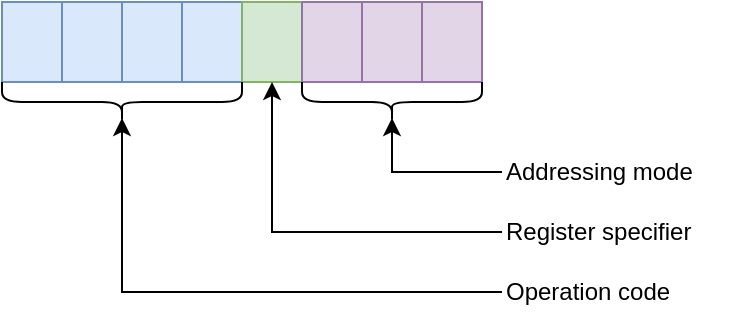 <mxfile version="27.0.9">
  <diagram id="LCIi0wc-ESFL2gGSmeje" name="pep9_ins">
    <mxGraphModel dx="2066" dy="1140" grid="1" gridSize="10" guides="1" tooltips="1" connect="1" arrows="1" fold="1" page="1" pageScale="1" pageWidth="850" pageHeight="1100" math="0" shadow="0">
      <root>
        <mxCell id="0" />
        <mxCell id="1" parent="0" />
        <mxCell id="Q76TCUT4xW3I56n7hhXD-1" value="" style="group" vertex="1" connectable="0" parent="1">
          <mxGeometry x="320" y="520" width="370" height="160" as="geometry" />
        </mxCell>
        <mxCell id="TJ-TJSqrAPiweljhqcFc-1" value="" style="rounded=0;whiteSpace=wrap;html=1;fillColor=#dae8fc;strokeColor=#6c8ebf;" parent="Q76TCUT4xW3I56n7hhXD-1" vertex="1">
          <mxGeometry width="30" height="40" as="geometry" />
        </mxCell>
        <mxCell id="TJ-TJSqrAPiweljhqcFc-2" value="" style="rounded=0;whiteSpace=wrap;html=1;fillColor=#dae8fc;strokeColor=#6c8ebf;" parent="Q76TCUT4xW3I56n7hhXD-1" vertex="1">
          <mxGeometry x="30" width="30" height="40" as="geometry" />
        </mxCell>
        <mxCell id="TJ-TJSqrAPiweljhqcFc-3" value="" style="rounded=0;whiteSpace=wrap;html=1;fillColor=#dae8fc;strokeColor=#6c8ebf;" parent="Q76TCUT4xW3I56n7hhXD-1" vertex="1">
          <mxGeometry x="60" width="30" height="40" as="geometry" />
        </mxCell>
        <mxCell id="TJ-TJSqrAPiweljhqcFc-4" value="" style="rounded=0;whiteSpace=wrap;html=1;fillColor=#dae8fc;strokeColor=#6c8ebf;" parent="Q76TCUT4xW3I56n7hhXD-1" vertex="1">
          <mxGeometry x="90" width="30" height="40" as="geometry" />
        </mxCell>
        <mxCell id="TJ-TJSqrAPiweljhqcFc-5" value="" style="rounded=0;whiteSpace=wrap;html=1;fillColor=#d5e8d4;strokeColor=#82b366;" parent="Q76TCUT4xW3I56n7hhXD-1" vertex="1">
          <mxGeometry x="120" width="30" height="40" as="geometry" />
        </mxCell>
        <mxCell id="TJ-TJSqrAPiweljhqcFc-6" value="" style="rounded=0;whiteSpace=wrap;html=1;fillColor=#e1d5e7;strokeColor=#9673a6;" parent="Q76TCUT4xW3I56n7hhXD-1" vertex="1">
          <mxGeometry x="150" width="30" height="40" as="geometry" />
        </mxCell>
        <mxCell id="TJ-TJSqrAPiweljhqcFc-7" value="" style="rounded=0;whiteSpace=wrap;html=1;fillColor=#e1d5e7;strokeColor=#9673a6;" parent="Q76TCUT4xW3I56n7hhXD-1" vertex="1">
          <mxGeometry x="180" width="30" height="40" as="geometry" />
        </mxCell>
        <mxCell id="TJ-TJSqrAPiweljhqcFc-8" value="" style="rounded=0;whiteSpace=wrap;html=1;fillColor=#e1d5e7;strokeColor=#9673a6;" parent="Q76TCUT4xW3I56n7hhXD-1" vertex="1">
          <mxGeometry x="210" width="30" height="40" as="geometry" />
        </mxCell>
        <mxCell id="TJ-TJSqrAPiweljhqcFc-9" value="Operation code" style="text;html=1;align=left;verticalAlign=middle;whiteSpace=wrap;rounded=0;" parent="Q76TCUT4xW3I56n7hhXD-1" vertex="1">
          <mxGeometry x="250" y="130" width="120" height="30" as="geometry" />
        </mxCell>
        <mxCell id="TJ-TJSqrAPiweljhqcFc-10" value="Register specifier" style="text;html=1;align=left;verticalAlign=middle;whiteSpace=wrap;rounded=0;" parent="Q76TCUT4xW3I56n7hhXD-1" vertex="1">
          <mxGeometry x="250" y="100" width="120" height="30" as="geometry" />
        </mxCell>
        <mxCell id="TJ-TJSqrAPiweljhqcFc-11" value="Addressing mode" style="text;html=1;align=left;verticalAlign=middle;whiteSpace=wrap;rounded=0;" parent="Q76TCUT4xW3I56n7hhXD-1" vertex="1">
          <mxGeometry x="250" y="70" width="120" height="30" as="geometry" />
        </mxCell>
        <mxCell id="TJ-TJSqrAPiweljhqcFc-12" value="" style="shape=curlyBracket;whiteSpace=wrap;html=1;rounded=1;labelPosition=left;verticalLabelPosition=middle;align=right;verticalAlign=middle;rotation=-90;" parent="Q76TCUT4xW3I56n7hhXD-1" vertex="1">
          <mxGeometry x="50" y="-10" width="20" height="120" as="geometry" />
        </mxCell>
        <mxCell id="TJ-TJSqrAPiweljhqcFc-13" value="" style="shape=curlyBracket;whiteSpace=wrap;html=1;rounded=1;labelPosition=left;verticalLabelPosition=middle;align=right;verticalAlign=middle;rotation=-90;" parent="Q76TCUT4xW3I56n7hhXD-1" vertex="1">
          <mxGeometry x="185" y="5" width="20" height="90" as="geometry" />
        </mxCell>
        <mxCell id="TJ-TJSqrAPiweljhqcFc-15" style="edgeStyle=orthogonalEdgeStyle;rounded=0;orthogonalLoop=1;jettySize=auto;html=1;entryX=0.1;entryY=0.5;entryDx=0;entryDy=0;entryPerimeter=0;" parent="Q76TCUT4xW3I56n7hhXD-1" source="TJ-TJSqrAPiweljhqcFc-9" target="TJ-TJSqrAPiweljhqcFc-12" edge="1">
          <mxGeometry relative="1" as="geometry" />
        </mxCell>
        <mxCell id="TJ-TJSqrAPiweljhqcFc-16" style="edgeStyle=orthogonalEdgeStyle;rounded=0;orthogonalLoop=1;jettySize=auto;html=1;entryX=0.5;entryY=1;entryDx=0;entryDy=0;" parent="Q76TCUT4xW3I56n7hhXD-1" source="TJ-TJSqrAPiweljhqcFc-10" target="TJ-TJSqrAPiweljhqcFc-5" edge="1">
          <mxGeometry relative="1" as="geometry">
            <mxPoint x="135" y="60" as="targetPoint" />
          </mxGeometry>
        </mxCell>
        <mxCell id="TJ-TJSqrAPiweljhqcFc-17" style="edgeStyle=orthogonalEdgeStyle;rounded=0;orthogonalLoop=1;jettySize=auto;html=1;entryX=0.1;entryY=0.5;entryDx=0;entryDy=0;entryPerimeter=0;" parent="Q76TCUT4xW3I56n7hhXD-1" source="TJ-TJSqrAPiweljhqcFc-11" target="TJ-TJSqrAPiweljhqcFc-13" edge="1">
          <mxGeometry relative="1" as="geometry" />
        </mxCell>
      </root>
    </mxGraphModel>
  </diagram>
</mxfile>
